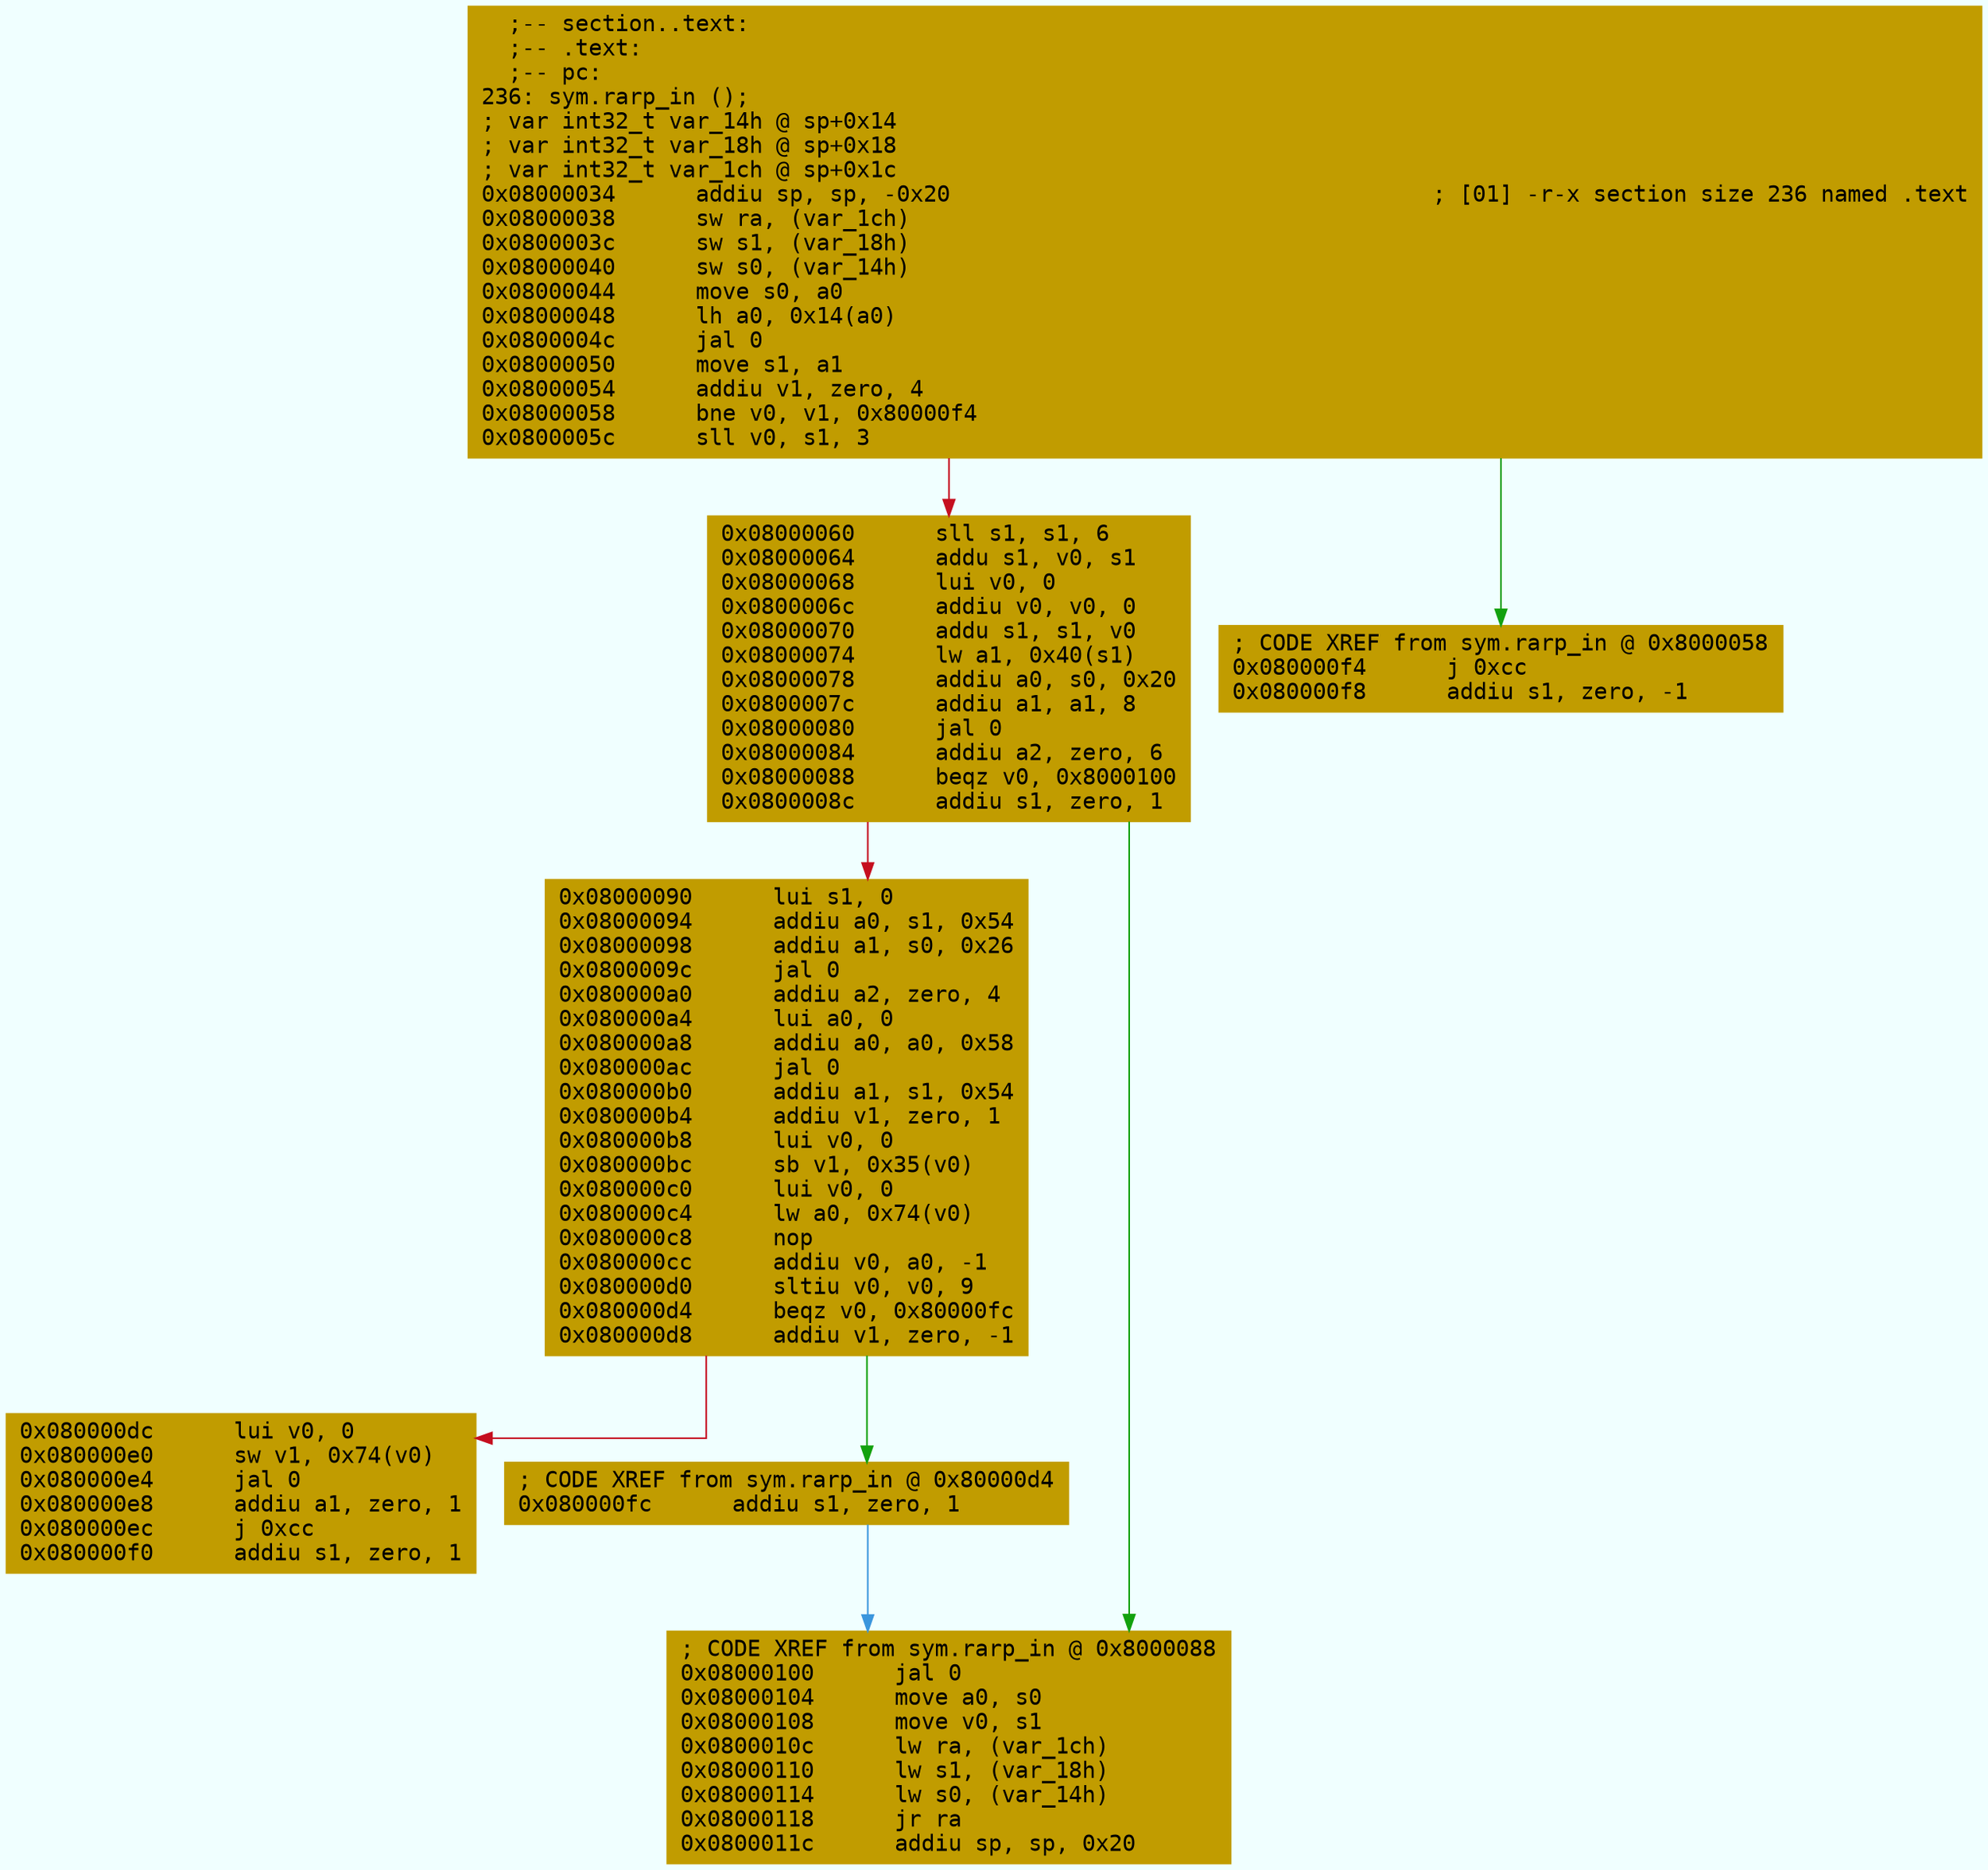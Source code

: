 digraph code {
	graph [bgcolor=azure fontsize=8 fontname="Courier" splines="ortho"];
	node [fillcolor=gray style=filled shape=box];
	edge [arrowhead="normal"];
	"0x08000034" [URL="sym.rarp_in/0x08000034", fillcolor="#c19c00",color="#c19c00", fontname="Courier",label="  ;-- section..text:\l  ;-- .text:\l  ;-- pc:\l236: sym.rarp_in ();\l; var int32_t var_14h @ sp+0x14\l; var int32_t var_18h @ sp+0x18\l; var int32_t var_1ch @ sp+0x1c\l0x08000034      addiu sp, sp, -0x20                                    ; [01] -r-x section size 236 named .text\l0x08000038      sw ra, (var_1ch)\l0x0800003c      sw s1, (var_18h)\l0x08000040      sw s0, (var_14h)\l0x08000044      move s0, a0\l0x08000048      lh a0, 0x14(a0)\l0x0800004c      jal 0\l0x08000050      move s1, a1\l0x08000054      addiu v1, zero, 4\l0x08000058      bne v0, v1, 0x80000f4\l0x0800005c      sll v0, s1, 3\l"]
	"0x08000060" [URL="sym.rarp_in/0x08000060", fillcolor="#c19c00",color="#c19c00", fontname="Courier",label="0x08000060      sll s1, s1, 6\l0x08000064      addu s1, v0, s1\l0x08000068      lui v0, 0\l0x0800006c      addiu v0, v0, 0\l0x08000070      addu s1, s1, v0\l0x08000074      lw a1, 0x40(s1)\l0x08000078      addiu a0, s0, 0x20\l0x0800007c      addiu a1, a1, 8\l0x08000080      jal 0\l0x08000084      addiu a2, zero, 6\l0x08000088      beqz v0, 0x8000100\l0x0800008c      addiu s1, zero, 1\l"]
	"0x08000090" [URL="sym.rarp_in/0x08000090", fillcolor="#c19c00",color="#c19c00", fontname="Courier",label="0x08000090      lui s1, 0\l0x08000094      addiu a0, s1, 0x54\l0x08000098      addiu a1, s0, 0x26\l0x0800009c      jal 0\l0x080000a0      addiu a2, zero, 4\l0x080000a4      lui a0, 0\l0x080000a8      addiu a0, a0, 0x58\l0x080000ac      jal 0\l0x080000b0      addiu a1, s1, 0x54\l0x080000b4      addiu v1, zero, 1\l0x080000b8      lui v0, 0\l0x080000bc      sb v1, 0x35(v0)\l0x080000c0      lui v0, 0\l0x080000c4      lw a0, 0x74(v0)\l0x080000c8      nop\l0x080000cc      addiu v0, a0, -1\l0x080000d0      sltiu v0, v0, 9\l0x080000d4      beqz v0, 0x80000fc\l0x080000d8      addiu v1, zero, -1\l"]
	"0x080000dc" [URL="sym.rarp_in/0x080000dc", fillcolor="#c19c00",color="#c19c00", fontname="Courier",label="0x080000dc      lui v0, 0\l0x080000e0      sw v1, 0x74(v0)\l0x080000e4      jal 0\l0x080000e8      addiu a1, zero, 1\l0x080000ec      j 0xcc\l0x080000f0      addiu s1, zero, 1\l"]
	"0x080000f4" [URL="sym.rarp_in/0x080000f4", fillcolor="#c19c00",color="#c19c00", fontname="Courier",label="; CODE XREF from sym.rarp_in @ 0x8000058\l0x080000f4      j 0xcc\l0x080000f8      addiu s1, zero, -1\l"]
	"0x080000fc" [URL="sym.rarp_in/0x080000fc", fillcolor="#c19c00",color="#c19c00", fontname="Courier",label="; CODE XREF from sym.rarp_in @ 0x80000d4\l0x080000fc      addiu s1, zero, 1\l"]
	"0x08000100" [URL="sym.rarp_in/0x08000100", fillcolor="#c19c00",color="#c19c00", fontname="Courier",label="; CODE XREF from sym.rarp_in @ 0x8000088\l0x08000100      jal 0\l0x08000104      move a0, s0\l0x08000108      move v0, s1\l0x0800010c      lw ra, (var_1ch)\l0x08000110      lw s1, (var_18h)\l0x08000114      lw s0, (var_14h)\l0x08000118      jr ra\l0x0800011c      addiu sp, sp, 0x20\l"]
        "0x08000034" -> "0x080000f4" [color="#13a10e"];
        "0x08000034" -> "0x08000060" [color="#c50f1f"];
        "0x08000060" -> "0x08000100" [color="#13a10e"];
        "0x08000060" -> "0x08000090" [color="#c50f1f"];
        "0x08000090" -> "0x080000fc" [color="#13a10e"];
        "0x08000090" -> "0x080000dc" [color="#c50f1f"];
        "0x080000fc" -> "0x08000100" [color="#3a96dd"];
}
